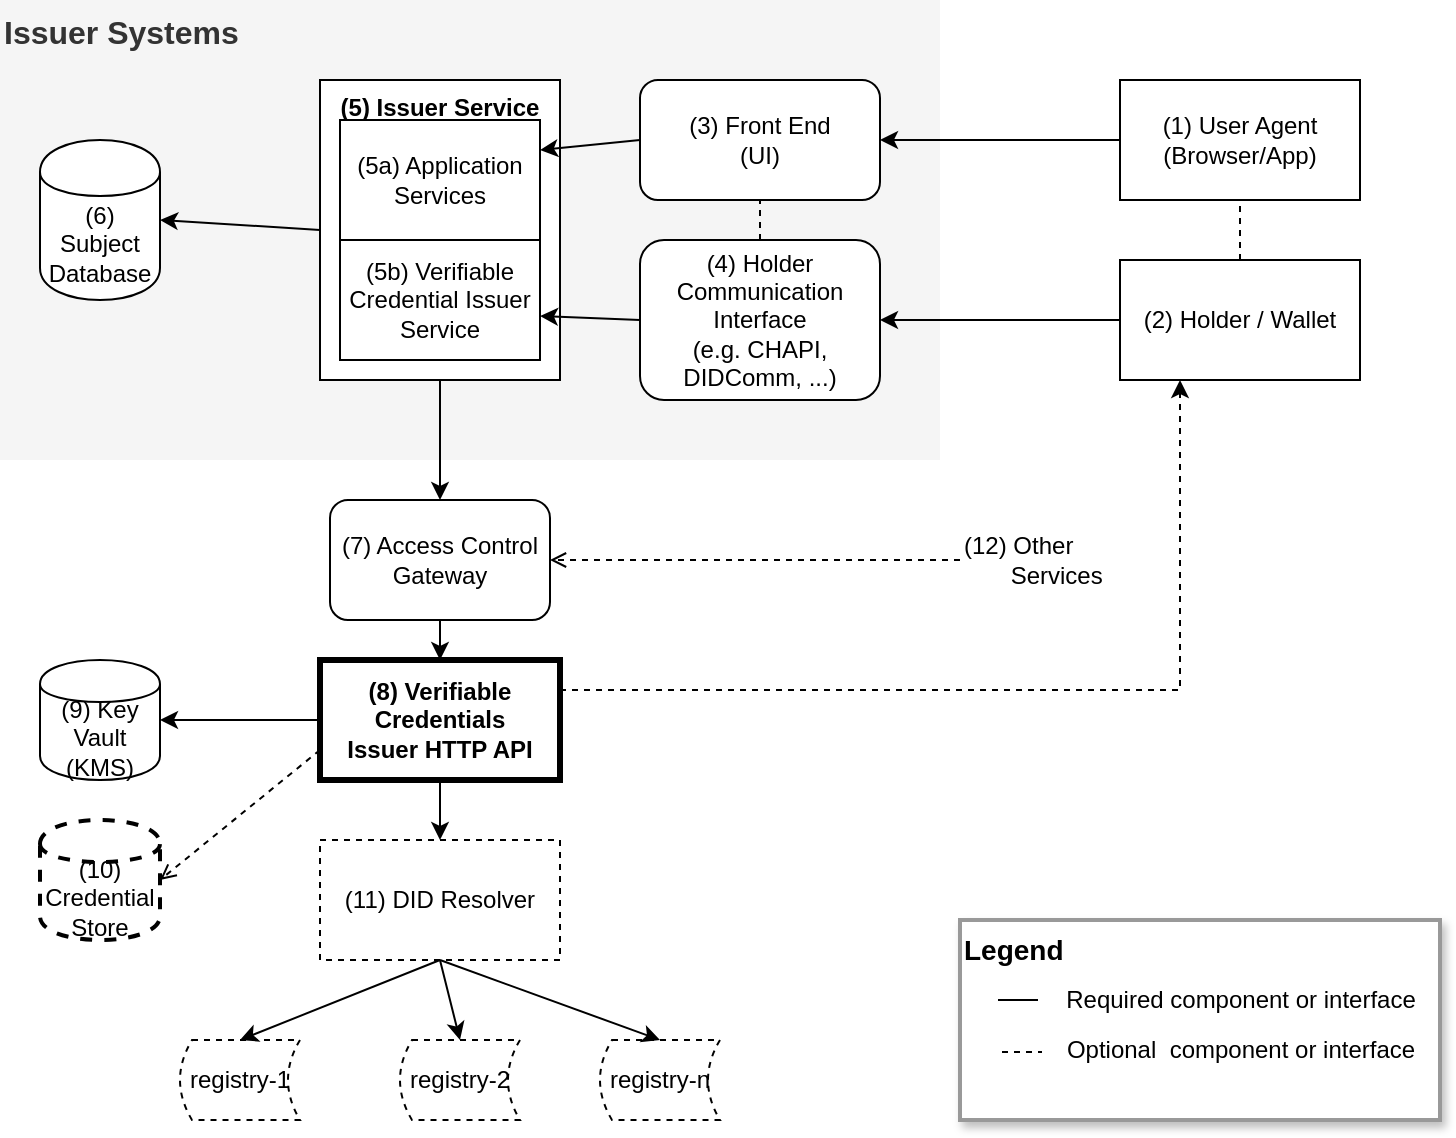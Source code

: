 <mxfile version="12.8.2" type="device"><diagram id="yviTmucWo-bWMPEQcKQ5" name="Page-1"><mxGraphModel dx="1254" dy="863" grid="1" gridSize="10" guides="1" tooltips="1" connect="1" arrows="1" fold="1" page="1" pageScale="1" pageWidth="850" pageHeight="1100" math="0" shadow="0"><root><mxCell id="0"/><mxCell id="1" parent="0"/><mxCell id="ybkCsWTsAJ5RF2UA_Voc-29" value="Issuer Systems" style="rounded=0;whiteSpace=wrap;html=1;strokeWidth=2;fillColor=#f5f5f5;strokeColor=none;fontColor=#333333;align=left;verticalAlign=top;fontStyle=1;fontSize=16;" parent="1" vertex="1"><mxGeometry x="40" y="40" width="470" height="230" as="geometry"/></mxCell><mxCell id="ybkCsWTsAJ5RF2UA_Voc-1" value="(3) Front End&lt;br&gt;(UI)" style="rounded=1;whiteSpace=wrap;html=1;" parent="1" vertex="1"><mxGeometry x="360" y="80" width="120" height="60" as="geometry"/></mxCell><mxCell id="ybkCsWTsAJ5RF2UA_Voc-2" value="(4) Holder Communication&lt;br&gt;Interface&lt;br&gt;(e.g. CHAPI, DIDComm, ...)" style="rounded=1;whiteSpace=wrap;html=1;" parent="1" vertex="1"><mxGeometry x="360" y="160" width="120" height="80" as="geometry"/></mxCell><mxCell id="pASGyV26NtkhqAYD9Zsz-4" style="edgeStyle=orthogonalEdgeStyle;rounded=0;orthogonalLoop=1;jettySize=auto;html=1;exitX=0.5;exitY=1;exitDx=0;exitDy=0;entryX=0.5;entryY=0;entryDx=0;entryDy=0;" edge="1" parent="1" source="ybkCsWTsAJ5RF2UA_Voc-4" target="ybkCsWTsAJ5RF2UA_Voc-13"><mxGeometry relative="1" as="geometry"/></mxCell><mxCell id="ybkCsWTsAJ5RF2UA_Voc-4" value="(5) Issuer Service" style="rounded=0;whiteSpace=wrap;html=1;verticalAlign=top;fontStyle=1" parent="1" vertex="1"><mxGeometry x="200" y="80" width="120" height="150" as="geometry"/></mxCell><mxCell id="ybkCsWTsAJ5RF2UA_Voc-5" value="(6) Subject&lt;br&gt;Database" style="shape=cylinder;whiteSpace=wrap;html=1;boundedLbl=1;backgroundOutline=1;" parent="1" vertex="1"><mxGeometry x="60" y="110" width="60" height="80" as="geometry"/></mxCell><mxCell id="pASGyV26NtkhqAYD9Zsz-10" style="edgeStyle=orthogonalEdgeStyle;rounded=0;orthogonalLoop=1;jettySize=auto;html=1;exitX=1;exitY=0.25;exitDx=0;exitDy=0;entryX=0.25;entryY=1;entryDx=0;entryDy=0;dashed=1;" edge="1" parent="1" source="ybkCsWTsAJ5RF2UA_Voc-6" target="ybkCsWTsAJ5RF2UA_Voc-27"><mxGeometry relative="1" as="geometry"/></mxCell><mxCell id="ybkCsWTsAJ5RF2UA_Voc-6" value="(8) Verifiable&lt;br&gt;Credentials &lt;br&gt;Issuer HTTP API" style="rounded=0;whiteSpace=wrap;html=1;strokeWidth=3;fontStyle=1" parent="1" vertex="1"><mxGeometry x="200" y="370" width="120" height="60" as="geometry"/></mxCell><mxCell id="ybkCsWTsAJ5RF2UA_Voc-7" value="(11) DID Resolver" style="rounded=0;whiteSpace=wrap;html=1;dashed=1;" parent="1" vertex="1"><mxGeometry x="200" y="460" width="120" height="60" as="geometry"/></mxCell><mxCell id="ybkCsWTsAJ5RF2UA_Voc-8" value="(10) Credential Store" style="shape=cylinder;whiteSpace=wrap;html=1;boundedLbl=1;backgroundOutline=1;dashed=1;strokeWidth=2;" parent="1" vertex="1"><mxGeometry x="60" y="450" width="60" height="60" as="geometry"/></mxCell><mxCell id="ybkCsWTsAJ5RF2UA_Voc-9" value="registry-1" style="shape=dataStorage;whiteSpace=wrap;html=1;dashed=1;" parent="1" vertex="1"><mxGeometry x="130" y="560" width="60" height="40" as="geometry"/></mxCell><mxCell id="ybkCsWTsAJ5RF2UA_Voc-10" value="registry-n" style="shape=dataStorage;whiteSpace=wrap;html=1;dashed=1;" parent="1" vertex="1"><mxGeometry x="340" y="560" width="60" height="40" as="geometry"/></mxCell><mxCell id="ybkCsWTsAJ5RF2UA_Voc-11" value="registry-2" style="shape=dataStorage;whiteSpace=wrap;html=1;dashed=1;" parent="1" vertex="1"><mxGeometry x="240" y="560" width="60" height="40" as="geometry"/></mxCell><mxCell id="pASGyV26NtkhqAYD9Zsz-7" style="edgeStyle=orthogonalEdgeStyle;rounded=0;orthogonalLoop=1;jettySize=auto;html=1;exitX=0.5;exitY=1;exitDx=0;exitDy=0;" edge="1" parent="1" source="ybkCsWTsAJ5RF2UA_Voc-13" target="ybkCsWTsAJ5RF2UA_Voc-6"><mxGeometry relative="1" as="geometry"/></mxCell><mxCell id="ybkCsWTsAJ5RF2UA_Voc-13" value="(7) Access Control&lt;br&gt;Gateway" style="rounded=1;whiteSpace=wrap;html=1;" parent="1" vertex="1"><mxGeometry x="205" y="290" width="110" height="60" as="geometry"/></mxCell><mxCell id="ybkCsWTsAJ5RF2UA_Voc-15" value="" style="endArrow=open;dashed=1;html=1;entryX=1;entryY=0.5;entryDx=0;entryDy=0;endFill=0;exitX=0;exitY=0.5;exitDx=0;exitDy=0;" parent="1" target="ybkCsWTsAJ5RF2UA_Voc-13" edge="1" source="ybkCsWTsAJ5RF2UA_Voc-34"><mxGeometry width="50" height="50" relative="1" as="geometry"><mxPoint x="580" y="320" as="sourcePoint"/><mxPoint x="610" y="330" as="targetPoint"/></mxGeometry></mxCell><mxCell id="ybkCsWTsAJ5RF2UA_Voc-17" value="(9) Key Vault&lt;br&gt;(KMS)" style="shape=cylinder;whiteSpace=wrap;html=1;boundedLbl=1;backgroundOutline=1;" parent="1" vertex="1"><mxGeometry x="60" y="370" width="60" height="60" as="geometry"/></mxCell><mxCell id="ybkCsWTsAJ5RF2UA_Voc-18" value="" style="endArrow=classic;html=1;exitX=0.5;exitY=1;exitDx=0;exitDy=0;entryX=0.5;entryY=0;entryDx=0;entryDy=0;" parent="1" source="ybkCsWTsAJ5RF2UA_Voc-7" target="ybkCsWTsAJ5RF2UA_Voc-10" edge="1"><mxGeometry width="50" height="50" relative="1" as="geometry"><mxPoint x="360" y="570" as="sourcePoint"/><mxPoint x="410" y="520" as="targetPoint"/></mxGeometry></mxCell><mxCell id="ybkCsWTsAJ5RF2UA_Voc-19" value="" style="endArrow=classic;html=1;exitX=0.5;exitY=1;exitDx=0;exitDy=0;entryX=0.5;entryY=0;entryDx=0;entryDy=0;" parent="1" source="ybkCsWTsAJ5RF2UA_Voc-7" target="ybkCsWTsAJ5RF2UA_Voc-11" edge="1"><mxGeometry width="50" height="50" relative="1" as="geometry"><mxPoint x="300" y="530" as="sourcePoint"/><mxPoint x="380" y="570" as="targetPoint"/></mxGeometry></mxCell><mxCell id="ybkCsWTsAJ5RF2UA_Voc-20" value="" style="endArrow=classic;html=1;exitX=0.5;exitY=1;exitDx=0;exitDy=0;entryX=0.5;entryY=0;entryDx=0;entryDy=0;" parent="1" source="ybkCsWTsAJ5RF2UA_Voc-7" target="ybkCsWTsAJ5RF2UA_Voc-9" edge="1"><mxGeometry width="50" height="50" relative="1" as="geometry"><mxPoint x="270" y="530" as="sourcePoint"/><mxPoint x="280" y="570" as="targetPoint"/></mxGeometry></mxCell><mxCell id="ybkCsWTsAJ5RF2UA_Voc-21" value="" style="endArrow=classic;html=1;entryX=1;entryY=0.5;entryDx=0;entryDy=0;exitX=0;exitY=0.5;exitDx=0;exitDy=0;" parent="1" source="ybkCsWTsAJ5RF2UA_Voc-6" target="ybkCsWTsAJ5RF2UA_Voc-17" edge="1"><mxGeometry width="50" height="50" relative="1" as="geometry"><mxPoint x="360" y="570" as="sourcePoint"/><mxPoint x="410" y="520" as="targetPoint"/></mxGeometry></mxCell><mxCell id="ybkCsWTsAJ5RF2UA_Voc-22" value="" style="endArrow=open;dashed=1;html=1;entryX=1;entryY=0.5;entryDx=0;entryDy=0;exitX=0;exitY=0.75;exitDx=0;exitDy=0;endFill=0;" parent="1" source="ybkCsWTsAJ5RF2UA_Voc-6" target="ybkCsWTsAJ5RF2UA_Voc-8" edge="1"><mxGeometry width="50" height="50" relative="1" as="geometry"><mxPoint x="360" y="570" as="sourcePoint"/><mxPoint x="410" y="520" as="targetPoint"/></mxGeometry></mxCell><mxCell id="ybkCsWTsAJ5RF2UA_Voc-23" value="" style="endArrow=classic;html=1;exitX=0.5;exitY=1;exitDx=0;exitDy=0;entryX=0.5;entryY=0;entryDx=0;entryDy=0;" parent="1" source="ybkCsWTsAJ5RF2UA_Voc-6" target="ybkCsWTsAJ5RF2UA_Voc-7" edge="1"><mxGeometry width="50" height="50" relative="1" as="geometry"><mxPoint x="360" y="570" as="sourcePoint"/><mxPoint x="410" y="520" as="targetPoint"/></mxGeometry></mxCell><mxCell id="ybkCsWTsAJ5RF2UA_Voc-24" value="" style="endArrow=classic;html=1;exitX=0;exitY=0.5;exitDx=0;exitDy=0;entryX=1;entryY=0.25;entryDx=0;entryDy=0;" parent="1" source="ybkCsWTsAJ5RF2UA_Voc-1" edge="1" target="pASGyV26NtkhqAYD9Zsz-2"><mxGeometry width="50" height="50" relative="1" as="geometry"><mxPoint x="360" y="470" as="sourcePoint"/><mxPoint x="320" y="110" as="targetPoint"/></mxGeometry></mxCell><mxCell id="ybkCsWTsAJ5RF2UA_Voc-25" value="" style="endArrow=classic;html=1;exitX=0;exitY=0.5;exitDx=0;exitDy=0;entryX=1;entryY=0.633;entryDx=0;entryDy=0;entryPerimeter=0;" parent="1" source="ybkCsWTsAJ5RF2UA_Voc-2" edge="1" target="pASGyV26NtkhqAYD9Zsz-3"><mxGeometry width="50" height="50" relative="1" as="geometry"><mxPoint x="360" y="470" as="sourcePoint"/><mxPoint x="320" y="200" as="targetPoint"/></mxGeometry></mxCell><mxCell id="ybkCsWTsAJ5RF2UA_Voc-26" value="" style="endArrow=classic;html=1;entryX=1;entryY=0.5;entryDx=0;entryDy=0;exitX=0;exitY=0.5;exitDx=0;exitDy=0;" parent="1" source="ybkCsWTsAJ5RF2UA_Voc-4" target="ybkCsWTsAJ5RF2UA_Voc-5" edge="1"><mxGeometry width="50" height="50" relative="1" as="geometry"><mxPoint x="360" y="470" as="sourcePoint"/><mxPoint x="410" y="420" as="targetPoint"/></mxGeometry></mxCell><mxCell id="ybkCsWTsAJ5RF2UA_Voc-27" value="(2) Holder / Wallet" style="rounded=0;whiteSpace=wrap;html=1;" parent="1" vertex="1"><mxGeometry x="600" y="170" width="120" height="60" as="geometry"/></mxCell><mxCell id="ybkCsWTsAJ5RF2UA_Voc-28" value="(1) User Agent&lt;br&gt;(Browser/App)" style="rounded=0;whiteSpace=wrap;html=1;" parent="1" vertex="1"><mxGeometry x="600" y="80" width="120" height="60" as="geometry"/></mxCell><mxCell id="ybkCsWTsAJ5RF2UA_Voc-30" value="" style="endArrow=classic;html=1;fontSize=16;entryX=1;entryY=0.5;entryDx=0;entryDy=0;exitX=0;exitY=0.5;exitDx=0;exitDy=0;" parent="1" source="ybkCsWTsAJ5RF2UA_Voc-27" target="ybkCsWTsAJ5RF2UA_Voc-2" edge="1"><mxGeometry width="50" height="50" relative="1" as="geometry"><mxPoint x="360" y="440" as="sourcePoint"/><mxPoint x="410" y="390" as="targetPoint"/></mxGeometry></mxCell><mxCell id="ybkCsWTsAJ5RF2UA_Voc-31" value="" style="endArrow=classic;html=1;fontSize=16;entryX=1;entryY=0.5;entryDx=0;entryDy=0;exitX=0;exitY=0.5;exitDx=0;exitDy=0;" parent="1" source="ybkCsWTsAJ5RF2UA_Voc-28" target="ybkCsWTsAJ5RF2UA_Voc-1" edge="1"><mxGeometry width="50" height="50" relative="1" as="geometry"><mxPoint x="610" y="200" as="sourcePoint"/><mxPoint x="490" y="200" as="targetPoint"/></mxGeometry></mxCell><mxCell id="ybkCsWTsAJ5RF2UA_Voc-32" value="" style="endArrow=none;dashed=1;html=1;fontSize=16;entryX=0.5;entryY=1;entryDx=0;entryDy=0;exitX=0.5;exitY=0;exitDx=0;exitDy=0;" parent="1" source="ybkCsWTsAJ5RF2UA_Voc-27" target="ybkCsWTsAJ5RF2UA_Voc-28" edge="1"><mxGeometry width="50" height="50" relative="1" as="geometry"><mxPoint x="360" y="440" as="sourcePoint"/><mxPoint x="410" y="390" as="targetPoint"/></mxGeometry></mxCell><mxCell id="ybkCsWTsAJ5RF2UA_Voc-33" value="" style="endArrow=none;dashed=1;html=1;fontSize=16;entryX=0.5;entryY=1;entryDx=0;entryDy=0;" parent="1" target="ybkCsWTsAJ5RF2UA_Voc-1" edge="1"><mxGeometry width="50" height="50" relative="1" as="geometry"><mxPoint x="420" y="160" as="sourcePoint"/><mxPoint x="410" y="390" as="targetPoint"/></mxGeometry></mxCell><mxCell id="ybkCsWTsAJ5RF2UA_Voc-34" value="(12) Other&lt;br&gt;&amp;nbsp; &amp;nbsp; &amp;nbsp; &amp;nbsp;Services" style="text;html=1;strokeColor=none;fillColor=none;align=left;verticalAlign=middle;whiteSpace=wrap;rounded=0;fontSize=12;" parent="1" vertex="1"><mxGeometry x="520" y="310" width="140" height="20" as="geometry"/></mxCell><mxCell id="pASGyV26NtkhqAYD9Zsz-2" value="(5a) Application Services" style="rounded=0;whiteSpace=wrap;html=1;" vertex="1" parent="1"><mxGeometry x="210" y="100" width="100" height="60" as="geometry"/></mxCell><mxCell id="pASGyV26NtkhqAYD9Zsz-3" value="(5b) Verifiable Credential Issuer Service" style="rounded=0;whiteSpace=wrap;html=1;" vertex="1" parent="1"><mxGeometry x="210" y="160" width="100" height="60" as="geometry"/></mxCell><mxCell id="pASGyV26NtkhqAYD9Zsz-12" value="&lt;b&gt;&lt;font style=&quot;font-size: 14px&quot;&gt;Legend&lt;/font&gt;&lt;/b&gt;" style="rounded=0;whiteSpace=wrap;html=1;strokeWidth=2;strokeColor=#999999;align=left;verticalAlign=top;glass=0;comic=0;shadow=1;" vertex="1" parent="1"><mxGeometry x="520" y="500" width="240" height="100" as="geometry"/></mxCell><mxCell id="pASGyV26NtkhqAYD9Zsz-13" value="" style="endArrow=none;html=1;exitX=0.15;exitY=0.308;exitDx=0;exitDy=0;exitPerimeter=0;entryX=0.25;entryY=0.308;entryDx=0;entryDy=0;entryPerimeter=0;" edge="1" parent="1"><mxGeometry width="50" height="50" relative="1" as="geometry"><mxPoint x="539" y="540.04" as="sourcePoint"/><mxPoint x="559" y="540.04" as="targetPoint"/></mxGeometry></mxCell><mxCell id="pASGyV26NtkhqAYD9Zsz-14" value="Required component or interface" style="text;html=1;align=center;verticalAlign=middle;resizable=0;points=[];autosize=1;" vertex="1" parent="1"><mxGeometry x="565" y="530" width="190" height="20" as="geometry"/></mxCell><mxCell id="pASGyV26NtkhqAYD9Zsz-15" value="" style="endArrow=none;html=1;exitX=0.15;exitY=0.308;exitDx=0;exitDy=0;exitPerimeter=0;entryX=0.25;entryY=0.308;entryDx=0;entryDy=0;entryPerimeter=0;dashed=1;" edge="1" parent="1"><mxGeometry width="50" height="50" relative="1" as="geometry"><mxPoint x="541" y="566.04" as="sourcePoint"/><mxPoint x="561" y="566.04" as="targetPoint"/></mxGeometry></mxCell><mxCell id="pASGyV26NtkhqAYD9Zsz-16" value="Optional&amp;nbsp; component or interface" style="text;html=1;align=center;verticalAlign=middle;resizable=0;points=[];autosize=1;" vertex="1" parent="1"><mxGeometry x="565" y="555" width="190" height="20" as="geometry"/></mxCell></root></mxGraphModel></diagram></mxfile>